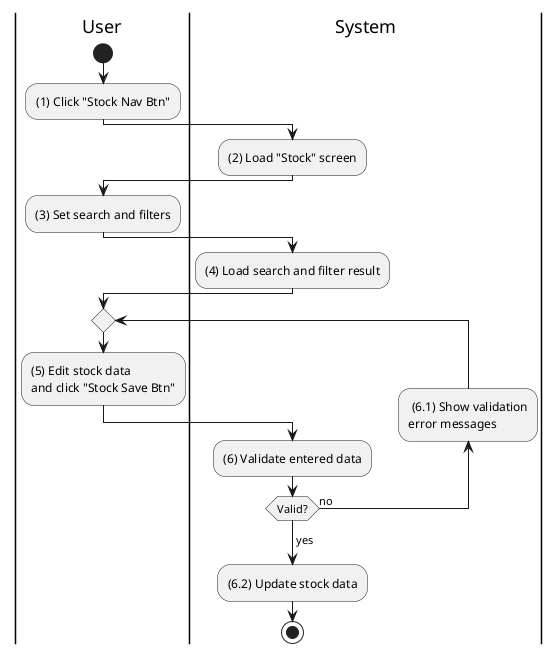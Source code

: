 @startuml inventory-stock-manage
|u|User
|s|System

|u|
start
:(1) Click "Stock Nav Btn";

|s|
:(2) Load "Stock" screen;

|u|
:(3) Set search and filters;

|s|
:(4) Load search and filter result;

|u|
repeat
    :(5) Edit stock data\nand click "Stock Save Btn";

    |s|
    :(6) Validate entered data;
    backward: (6.1) Show validation\nerror messages;
repeat while (Valid?) is (no)
->yes;
:(6.2) Update stock data;
stop
@enduml